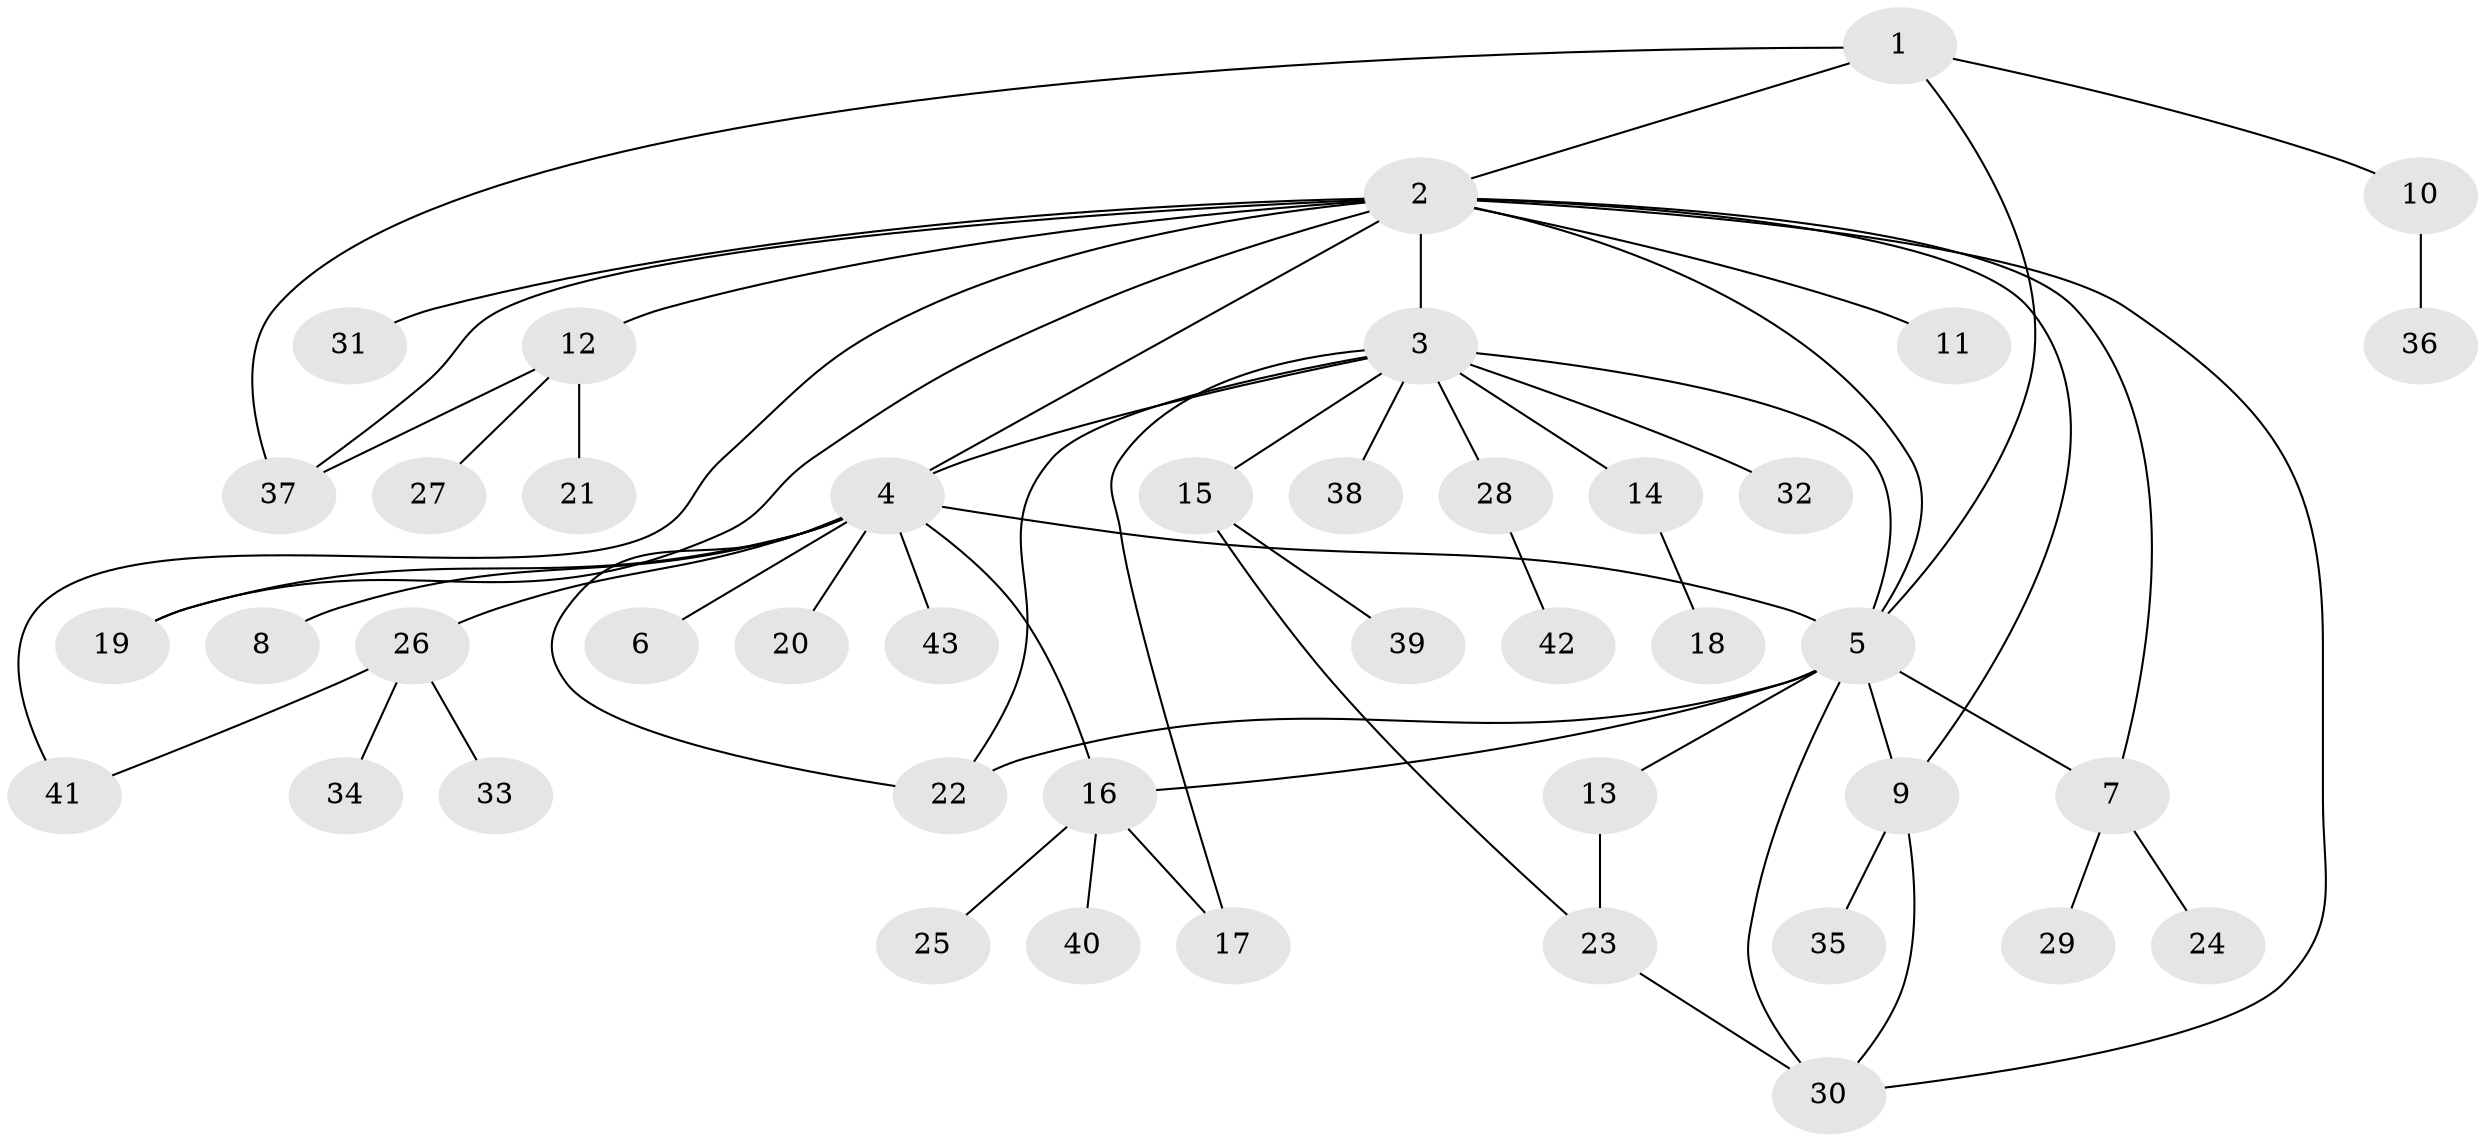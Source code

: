// original degree distribution, {5: 0.08196721311475409, 16: 0.01639344262295082, 13: 0.03278688524590164, 11: 0.01639344262295082, 1: 0.45901639344262296, 4: 0.08196721311475409, 2: 0.21311475409836064, 3: 0.09836065573770492}
// Generated by graph-tools (version 1.1) at 2025/50/03/04/25 22:50:30]
// undirected, 43 vertices, 60 edges
graph export_dot {
  node [color=gray90,style=filled];
  1;
  2;
  3;
  4;
  5;
  6;
  7;
  8;
  9;
  10;
  11;
  12;
  13;
  14;
  15;
  16;
  17;
  18;
  19;
  20;
  21;
  22;
  23;
  24;
  25;
  26;
  27;
  28;
  29;
  30;
  31;
  32;
  33;
  34;
  35;
  36;
  37;
  38;
  39;
  40;
  41;
  42;
  43;
  1 -- 2 [weight=1.0];
  1 -- 5 [weight=1.0];
  1 -- 10 [weight=1.0];
  1 -- 37 [weight=1.0];
  2 -- 3 [weight=2.0];
  2 -- 4 [weight=1.0];
  2 -- 5 [weight=2.0];
  2 -- 7 [weight=1.0];
  2 -- 9 [weight=1.0];
  2 -- 11 [weight=1.0];
  2 -- 12 [weight=1.0];
  2 -- 19 [weight=1.0];
  2 -- 30 [weight=1.0];
  2 -- 31 [weight=1.0];
  2 -- 37 [weight=1.0];
  2 -- 41 [weight=1.0];
  3 -- 4 [weight=1.0];
  3 -- 5 [weight=1.0];
  3 -- 14 [weight=1.0];
  3 -- 15 [weight=1.0];
  3 -- 17 [weight=1.0];
  3 -- 22 [weight=1.0];
  3 -- 28 [weight=1.0];
  3 -- 32 [weight=1.0];
  3 -- 38 [weight=1.0];
  4 -- 5 [weight=2.0];
  4 -- 6 [weight=1.0];
  4 -- 8 [weight=1.0];
  4 -- 16 [weight=1.0];
  4 -- 19 [weight=1.0];
  4 -- 20 [weight=1.0];
  4 -- 22 [weight=1.0];
  4 -- 26 [weight=1.0];
  4 -- 43 [weight=1.0];
  5 -- 7 [weight=1.0];
  5 -- 9 [weight=1.0];
  5 -- 13 [weight=1.0];
  5 -- 16 [weight=1.0];
  5 -- 22 [weight=2.0];
  5 -- 30 [weight=1.0];
  7 -- 24 [weight=1.0];
  7 -- 29 [weight=1.0];
  9 -- 30 [weight=1.0];
  9 -- 35 [weight=1.0];
  10 -- 36 [weight=1.0];
  12 -- 21 [weight=1.0];
  12 -- 27 [weight=1.0];
  12 -- 37 [weight=1.0];
  13 -- 23 [weight=1.0];
  14 -- 18 [weight=1.0];
  15 -- 23 [weight=1.0];
  15 -- 39 [weight=1.0];
  16 -- 17 [weight=1.0];
  16 -- 25 [weight=1.0];
  16 -- 40 [weight=1.0];
  23 -- 30 [weight=1.0];
  26 -- 33 [weight=1.0];
  26 -- 34 [weight=1.0];
  26 -- 41 [weight=1.0];
  28 -- 42 [weight=1.0];
}
